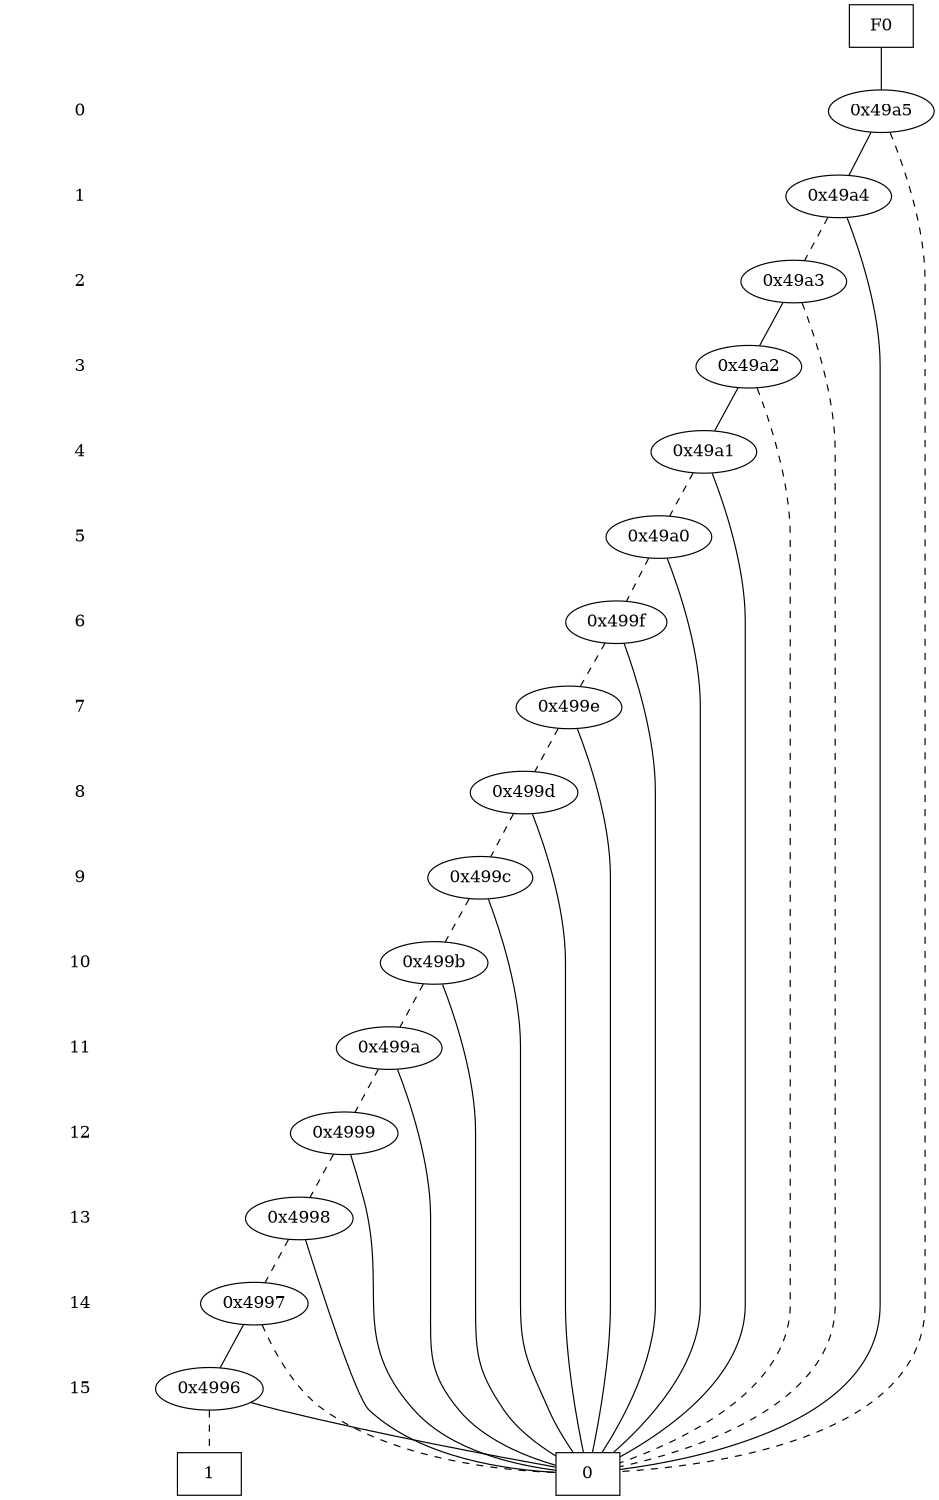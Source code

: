 digraph "DD" {
size = "7.5,10"
center = true;
edge [dir = none];
{ node [shape = plaintext];
  edge [style = invis];
  "CONST NODES" [style = invis];
" 0 " -> " 1 " -> " 2 " -> " 3 " -> " 4 " -> " 5 " -> " 6 " -> " 7 " -> " 8 " -> " 9 " -> " 10 " -> " 11 " -> " 12 " -> " 13 " -> " 14 " -> " 15 " -> "CONST NODES"; 
}
{ rank = same; node [shape = box]; edge [style = invis];
"F0"; }
{ rank = same; " 0 ";
"0x49a5";
}
{ rank = same; " 1 ";
"0x49a4";
}
{ rank = same; " 2 ";
"0x49a3";
}
{ rank = same; " 3 ";
"0x49a2";
}
{ rank = same; " 4 ";
"0x49a1";
}
{ rank = same; " 5 ";
"0x49a0";
}
{ rank = same; " 6 ";
"0x499f";
}
{ rank = same; " 7 ";
"0x499e";
}
{ rank = same; " 8 ";
"0x499d";
}
{ rank = same; " 9 ";
"0x499c";
}
{ rank = same; " 10 ";
"0x499b";
}
{ rank = same; " 11 ";
"0x499a";
}
{ rank = same; " 12 ";
"0x4999";
}
{ rank = same; " 13 ";
"0x4998";
}
{ rank = same; " 14 ";
"0x4997";
}
{ rank = same; " 15 ";
"0x4996";
}
{ rank = same; "CONST NODES";
{ node [shape = box]; "0x3e6b";
"0x3e6a";
}
}
"F0" -> "0x49a5" [style = solid];
"0x49a5" -> "0x49a4";
"0x49a5" -> "0x3e6b" [style = dashed];
"0x49a4" -> "0x3e6b";
"0x49a4" -> "0x49a3" [style = dashed];
"0x49a3" -> "0x49a2";
"0x49a3" -> "0x3e6b" [style = dashed];
"0x49a2" -> "0x49a1";
"0x49a2" -> "0x3e6b" [style = dashed];
"0x49a1" -> "0x3e6b";
"0x49a1" -> "0x49a0" [style = dashed];
"0x49a0" -> "0x3e6b";
"0x49a0" -> "0x499f" [style = dashed];
"0x499f" -> "0x3e6b";
"0x499f" -> "0x499e" [style = dashed];
"0x499e" -> "0x3e6b";
"0x499e" -> "0x499d" [style = dashed];
"0x499d" -> "0x3e6b";
"0x499d" -> "0x499c" [style = dashed];
"0x499c" -> "0x3e6b";
"0x499c" -> "0x499b" [style = dashed];
"0x499b" -> "0x3e6b";
"0x499b" -> "0x499a" [style = dashed];
"0x499a" -> "0x3e6b";
"0x499a" -> "0x4999" [style = dashed];
"0x4999" -> "0x3e6b";
"0x4999" -> "0x4998" [style = dashed];
"0x4998" -> "0x3e6b";
"0x4998" -> "0x4997" [style = dashed];
"0x4997" -> "0x4996";
"0x4997" -> "0x3e6b" [style = dashed];
"0x4996" -> "0x3e6b";
"0x4996" -> "0x3e6a" [style = dashed];
"0x3e6b" [label = "0"];
"0x3e6a" [label = "1"];
}
